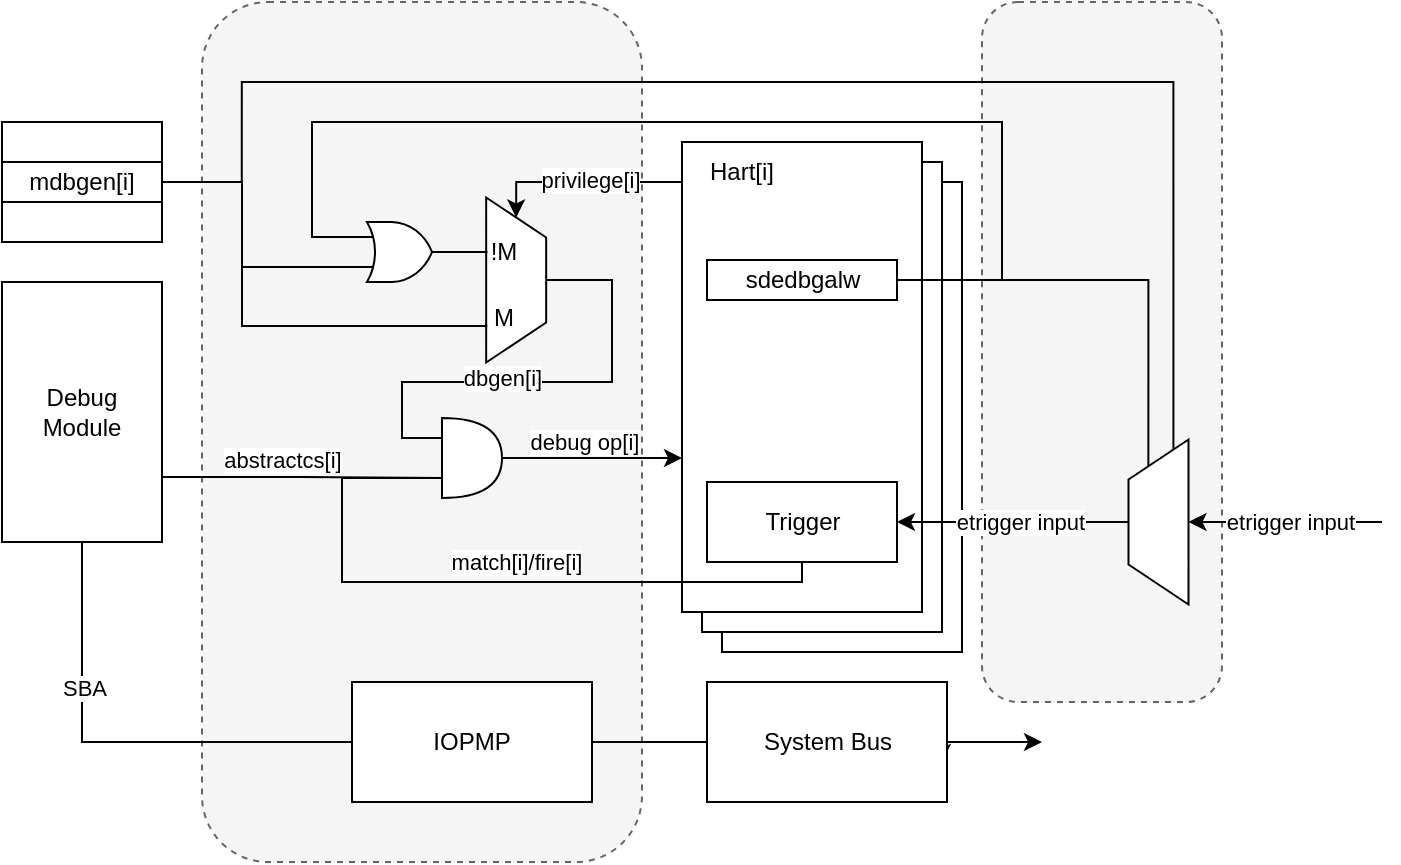 <mxfile version="24.1.0" type="device" pages="2">
  <diagram id="yzBdsYBkX4IGCt9tjfFi" name="Page-2">
    <mxGraphModel dx="1114" dy="846" grid="1" gridSize="10" guides="1" tooltips="1" connect="1" arrows="1" fold="1" page="1" pageScale="1" pageWidth="850" pageHeight="1100" math="0" shadow="0">
      <root>
        <mxCell id="0" />
        <mxCell id="1" parent="0" />
        <mxCell id="5kGYfxahbjPtnFIwZFcB-64" value="" style="rounded=1;whiteSpace=wrap;html=1;dashed=1;fillColor=#f5f5f5;fontColor=#333333;strokeColor=#666666;" parent="1" vertex="1">
          <mxGeometry x="620" y="240" width="120" height="350" as="geometry" />
        </mxCell>
        <mxCell id="5kGYfxahbjPtnFIwZFcB-47" value="" style="rounded=1;whiteSpace=wrap;html=1;dashed=1;fillColor=#f5f5f5;fontColor=#333333;strokeColor=#666666;" parent="1" vertex="1">
          <mxGeometry x="230" y="240" width="220" height="430" as="geometry" />
        </mxCell>
        <mxCell id="5kGYfxahbjPtnFIwZFcB-25" value="" style="rounded=0;whiteSpace=wrap;html=1;" parent="1" vertex="1">
          <mxGeometry x="490" y="330" width="120" height="235" as="geometry" />
        </mxCell>
        <mxCell id="5kGYfxahbjPtnFIwZFcB-24" value="" style="rounded=0;whiteSpace=wrap;html=1;" parent="1" vertex="1">
          <mxGeometry x="480" y="320" width="120" height="235" as="geometry" />
        </mxCell>
        <mxCell id="5kGYfxahbjPtnFIwZFcB-5" style="edgeStyle=orthogonalEdgeStyle;rounded=0;orthogonalLoop=1;jettySize=auto;html=1;exitX=0.5;exitY=1;exitDx=0;exitDy=0;entryX=0;entryY=0.5;entryDx=0;entryDy=0;endArrow=none;endFill=0;" parent="1" source="5kGYfxahbjPtnFIwZFcB-1" target="5kGYfxahbjPtnFIwZFcB-4" edge="1">
          <mxGeometry relative="1" as="geometry" />
        </mxCell>
        <mxCell id="5kGYfxahbjPtnFIwZFcB-6" value="SBA" style="edgeLabel;html=1;align=center;verticalAlign=middle;resizable=0;points=[];" parent="5kGYfxahbjPtnFIwZFcB-5" vertex="1" connectable="0">
          <mxGeometry x="-0.383" y="1" relative="1" as="geometry">
            <mxPoint as="offset" />
          </mxGeometry>
        </mxCell>
        <mxCell id="5kGYfxahbjPtnFIwZFcB-1" value="Debug &lt;br&gt;Module" style="rounded=0;whiteSpace=wrap;html=1;" parent="1" vertex="1">
          <mxGeometry x="130" y="380" width="80" height="130" as="geometry" />
        </mxCell>
        <mxCell id="5kGYfxahbjPtnFIwZFcB-2" value="" style="rounded=0;whiteSpace=wrap;html=1;" parent="1" vertex="1">
          <mxGeometry x="470" y="310" width="120" height="235" as="geometry" />
        </mxCell>
        <mxCell id="5kGYfxahbjPtnFIwZFcB-8" style="edgeStyle=orthogonalEdgeStyle;rounded=0;orthogonalLoop=1;jettySize=auto;html=1;exitX=1;exitY=0.5;exitDx=0;exitDy=0;entryX=0;entryY=0.5;entryDx=0;entryDy=0;endArrow=none;endFill=0;" parent="1" source="5kGYfxahbjPtnFIwZFcB-4" target="5kGYfxahbjPtnFIwZFcB-7" edge="1">
          <mxGeometry relative="1" as="geometry" />
        </mxCell>
        <mxCell id="5kGYfxahbjPtnFIwZFcB-4" value="IOPMP" style="rounded=0;whiteSpace=wrap;html=1;" parent="1" vertex="1">
          <mxGeometry x="305" y="580" width="120" height="60" as="geometry" />
        </mxCell>
        <mxCell id="5kGYfxahbjPtnFIwZFcB-9" style="edgeStyle=orthogonalEdgeStyle;rounded=0;orthogonalLoop=1;jettySize=auto;html=1;exitX=1;exitY=0.5;exitDx=0;exitDy=0;" parent="1" source="5kGYfxahbjPtnFIwZFcB-7" edge="1">
          <mxGeometry relative="1" as="geometry">
            <mxPoint x="600" y="620" as="targetPoint" />
          </mxGeometry>
        </mxCell>
        <mxCell id="5kGYfxahbjPtnFIwZFcB-48" style="edgeStyle=orthogonalEdgeStyle;rounded=0;orthogonalLoop=1;jettySize=auto;html=1;exitX=1;exitY=0.5;exitDx=0;exitDy=0;" parent="1" source="5kGYfxahbjPtnFIwZFcB-7" edge="1">
          <mxGeometry relative="1" as="geometry">
            <mxPoint x="650" y="610" as="targetPoint" />
          </mxGeometry>
        </mxCell>
        <mxCell id="5kGYfxahbjPtnFIwZFcB-7" value="System Bus" style="rounded=0;whiteSpace=wrap;html=1;" parent="1" vertex="1">
          <mxGeometry x="482.5" y="580" width="120" height="60" as="geometry" />
        </mxCell>
        <mxCell id="5kGYfxahbjPtnFIwZFcB-15" style="edgeStyle=orthogonalEdgeStyle;rounded=0;orthogonalLoop=1;jettySize=auto;html=1;exitX=0;exitY=0.75;exitDx=0;exitDy=0;exitPerimeter=0;endArrow=none;endFill=0;" parent="1" source="5kGYfxahbjPtnFIwZFcB-11" target="5kGYfxahbjPtnFIwZFcB-16" edge="1">
          <mxGeometry relative="1" as="geometry">
            <mxPoint x="280" y="430" as="targetPoint" />
            <Array as="points">
              <mxPoint x="250" y="373" />
              <mxPoint x="250" y="330" />
            </Array>
          </mxGeometry>
        </mxCell>
        <mxCell id="5kGYfxahbjPtnFIwZFcB-11" value="" style="verticalLabelPosition=bottom;shadow=0;dashed=0;align=center;html=1;verticalAlign=top;shape=mxgraph.electrical.logic_gates.logic_gate;operation=or;" parent="1" vertex="1">
          <mxGeometry x="305" y="350" width="50" height="30" as="geometry" />
        </mxCell>
        <mxCell id="5kGYfxahbjPtnFIwZFcB-12" value="sdedbgalw" style="rounded=0;whiteSpace=wrap;html=1;" parent="1" vertex="1">
          <mxGeometry x="482.5" y="369" width="95" height="20" as="geometry" />
        </mxCell>
        <mxCell id="5kGYfxahbjPtnFIwZFcB-16" value="" style="rounded=0;whiteSpace=wrap;html=1;" parent="1" vertex="1">
          <mxGeometry x="130" y="300" width="80" height="60" as="geometry" />
        </mxCell>
        <mxCell id="5kGYfxahbjPtnFIwZFcB-28" style="edgeStyle=orthogonalEdgeStyle;rounded=0;orthogonalLoop=1;jettySize=auto;html=1;exitX=0.5;exitY=1;exitDx=0;exitDy=0;endArrow=none;endFill=0;entryX=0;entryY=0.75;entryDx=0;entryDy=0;entryPerimeter=0;" parent="1" source="5kGYfxahbjPtnFIwZFcB-18" target="5kGYfxahbjPtnFIwZFcB-19" edge="1">
          <mxGeometry relative="1" as="geometry">
            <mxPoint x="280" y="470" as="targetPoint" />
            <Array as="points">
              <mxPoint x="530" y="530" />
              <mxPoint x="300" y="530" />
              <mxPoint x="300" y="478" />
            </Array>
          </mxGeometry>
        </mxCell>
        <mxCell id="5kGYfxahbjPtnFIwZFcB-31" value="match[i]/fire[i]" style="edgeLabel;html=1;align=center;verticalAlign=middle;resizable=0;points=[];" parent="5kGYfxahbjPtnFIwZFcB-28" vertex="1" connectable="0">
          <mxGeometry x="0.064" y="-1" relative="1" as="geometry">
            <mxPoint x="29" y="-9" as="offset" />
          </mxGeometry>
        </mxCell>
        <mxCell id="5kGYfxahbjPtnFIwZFcB-18" value="Trigger" style="rounded=0;whiteSpace=wrap;html=1;" parent="1" vertex="1">
          <mxGeometry x="482.5" y="480" width="95" height="40" as="geometry" />
        </mxCell>
        <mxCell id="5kGYfxahbjPtnFIwZFcB-44" style="edgeStyle=orthogonalEdgeStyle;rounded=0;orthogonalLoop=1;jettySize=auto;html=1;exitX=0;exitY=0.25;exitDx=0;exitDy=0;exitPerimeter=0;entryX=0.5;entryY=0;entryDx=0;entryDy=0;startArrow=none;startFill=0;endArrow=none;endFill=0;" parent="1" source="5kGYfxahbjPtnFIwZFcB-19" target="5kGYfxahbjPtnFIwZFcB-35" edge="1">
          <mxGeometry relative="1" as="geometry">
            <Array as="points">
              <mxPoint x="330" y="458" />
              <mxPoint x="330" y="430" />
              <mxPoint x="435" y="430" />
              <mxPoint x="435" y="379" />
            </Array>
          </mxGeometry>
        </mxCell>
        <mxCell id="5kGYfxahbjPtnFIwZFcB-45" value="dbgen[i]" style="edgeLabel;html=1;align=center;verticalAlign=middle;resizable=0;points=[];" parent="5kGYfxahbjPtnFIwZFcB-44" vertex="1" connectable="0">
          <mxGeometry x="-0.06" y="-1" relative="1" as="geometry">
            <mxPoint x="-14" y="-3" as="offset" />
          </mxGeometry>
        </mxCell>
        <mxCell id="5kGYfxahbjPtnFIwZFcB-19" value="" style="shape=or;whiteSpace=wrap;html=1;" parent="1" vertex="1">
          <mxGeometry x="350" y="448" width="30" height="40" as="geometry" />
        </mxCell>
        <mxCell id="5kGYfxahbjPtnFIwZFcB-21" style="edgeStyle=orthogonalEdgeStyle;rounded=0;orthogonalLoop=1;jettySize=auto;html=1;exitX=1;exitY=0.75;exitDx=0;exitDy=0;entryX=0;entryY=0.75;entryDx=0;entryDy=0;entryPerimeter=0;endArrow=none;endFill=0;" parent="1" source="5kGYfxahbjPtnFIwZFcB-1" target="5kGYfxahbjPtnFIwZFcB-19" edge="1">
          <mxGeometry relative="1" as="geometry" />
        </mxCell>
        <mxCell id="5kGYfxahbjPtnFIwZFcB-30" value="abstractcs[i]" style="edgeLabel;html=1;align=center;verticalAlign=middle;resizable=0;points=[];" parent="5kGYfxahbjPtnFIwZFcB-21" vertex="1" connectable="0">
          <mxGeometry x="-0.544" relative="1" as="geometry">
            <mxPoint x="28" y="-9" as="offset" />
          </mxGeometry>
        </mxCell>
        <mxCell id="5kGYfxahbjPtnFIwZFcB-23" style="edgeStyle=orthogonalEdgeStyle;rounded=0;orthogonalLoop=1;jettySize=auto;html=1;exitX=1;exitY=0.5;exitDx=0;exitDy=0;exitPerimeter=0;endArrow=classic;endFill=1;" parent="1" source="5kGYfxahbjPtnFIwZFcB-19" edge="1">
          <mxGeometry relative="1" as="geometry">
            <mxPoint x="470" y="468" as="targetPoint" />
            <Array as="points">
              <mxPoint x="470" y="468" />
            </Array>
          </mxGeometry>
        </mxCell>
        <mxCell id="pdJH-xAAWzPBDE_H963x-1" value="debug op[i]" style="edgeLabel;html=1;align=center;verticalAlign=middle;resizable=0;points=[];" parent="5kGYfxahbjPtnFIwZFcB-23" vertex="1" connectable="0">
          <mxGeometry x="-0.194" relative="1" as="geometry">
            <mxPoint x="4" y="-8" as="offset" />
          </mxGeometry>
        </mxCell>
        <mxCell id="5kGYfxahbjPtnFIwZFcB-46" style="edgeStyle=orthogonalEdgeStyle;rounded=0;orthogonalLoop=1;jettySize=auto;html=1;exitX=0;exitY=0.25;exitDx=0;exitDy=0;entryX=0;entryY=0.5;entryDx=0;entryDy=0;" parent="1" source="5kGYfxahbjPtnFIwZFcB-26" target="5kGYfxahbjPtnFIwZFcB-35" edge="1">
          <mxGeometry relative="1" as="geometry">
            <Array as="points">
              <mxPoint x="470" y="330" />
              <mxPoint x="387" y="330" />
            </Array>
          </mxGeometry>
        </mxCell>
        <mxCell id="5kGYfxahbjPtnFIwZFcB-49" value="privilege[i]" style="edgeLabel;html=1;align=center;verticalAlign=middle;resizable=0;points=[];" parent="5kGYfxahbjPtnFIwZFcB-46" vertex="1" connectable="0">
          <mxGeometry x="0.034" y="-1" relative="1" as="geometry">
            <mxPoint as="offset" />
          </mxGeometry>
        </mxCell>
        <mxCell id="5kGYfxahbjPtnFIwZFcB-26" value="Hart[i]" style="text;html=1;align=center;verticalAlign=middle;whiteSpace=wrap;rounded=0;" parent="1" vertex="1">
          <mxGeometry x="470" y="310" width="60" height="30" as="geometry" />
        </mxCell>
        <mxCell id="5kGYfxahbjPtnFIwZFcB-27" style="edgeStyle=orthogonalEdgeStyle;rounded=0;orthogonalLoop=1;jettySize=auto;html=1;exitX=1;exitY=0.5;exitDx=0;exitDy=0;entryX=0;entryY=0.25;entryDx=0;entryDy=0;entryPerimeter=0;endArrow=none;endFill=0;" parent="1" source="5kGYfxahbjPtnFIwZFcB-12" target="5kGYfxahbjPtnFIwZFcB-11" edge="1">
          <mxGeometry relative="1" as="geometry">
            <Array as="points">
              <mxPoint x="630" y="379" />
              <mxPoint x="630" y="300" />
              <mxPoint x="285" y="300" />
              <mxPoint x="285" y="358" />
            </Array>
          </mxGeometry>
        </mxCell>
        <mxCell id="5kGYfxahbjPtnFIwZFcB-38" value="" style="group" parent="1" vertex="1" connectable="0">
          <mxGeometry x="355" y="334" width="57.5" height="90" as="geometry" />
        </mxCell>
        <mxCell id="5kGYfxahbjPtnFIwZFcB-35" value="" style="shape=trapezoid;perimeter=trapezoidPerimeter;whiteSpace=wrap;html=1;fixedSize=1;rotation=90;" parent="5kGYfxahbjPtnFIwZFcB-38" vertex="1">
          <mxGeometry x="-9.167" y="30" width="82.5" height="30" as="geometry" />
        </mxCell>
        <mxCell id="5kGYfxahbjPtnFIwZFcB-36" value="!M" style="text;html=1;align=center;verticalAlign=middle;whiteSpace=wrap;rounded=0;" parent="5kGYfxahbjPtnFIwZFcB-38" vertex="1">
          <mxGeometry x="-4.5" y="16" width="60" height="30" as="geometry" />
        </mxCell>
        <mxCell id="5kGYfxahbjPtnFIwZFcB-37" value="M" style="text;html=1;align=center;verticalAlign=middle;whiteSpace=wrap;rounded=0;" parent="5kGYfxahbjPtnFIwZFcB-38" vertex="1">
          <mxGeometry x="-4.5" y="49" width="60" height="30" as="geometry" />
        </mxCell>
        <mxCell id="5kGYfxahbjPtnFIwZFcB-40" style="edgeStyle=orthogonalEdgeStyle;rounded=0;orthogonalLoop=1;jettySize=auto;html=1;exitX=1;exitY=0.5;exitDx=0;exitDy=0;exitPerimeter=0;entryX=0.341;entryY=0.981;entryDx=0;entryDy=0;entryPerimeter=0;endArrow=none;endFill=0;" parent="1" source="5kGYfxahbjPtnFIwZFcB-11" target="5kGYfxahbjPtnFIwZFcB-35" edge="1">
          <mxGeometry relative="1" as="geometry" />
        </mxCell>
        <mxCell id="5kGYfxahbjPtnFIwZFcB-42" style="edgeStyle=orthogonalEdgeStyle;rounded=0;orthogonalLoop=1;jettySize=auto;html=1;entryX=0;entryY=0.75;entryDx=0;entryDy=0;entryPerimeter=0;endArrow=none;endFill=0;exitX=0.764;exitY=1.001;exitDx=0;exitDy=0;exitPerimeter=0;" parent="1" source="5kGYfxahbjPtnFIwZFcB-35" edge="1">
          <mxGeometry relative="1" as="geometry">
            <mxPoint x="302" y="372.5" as="targetPoint" />
            <mxPoint x="370" y="400" as="sourcePoint" />
            <Array as="points">
              <mxPoint x="372" y="402" />
              <mxPoint x="250" y="402" />
              <mxPoint x="250" y="373" />
            </Array>
          </mxGeometry>
        </mxCell>
        <mxCell id="5kGYfxahbjPtnFIwZFcB-52" value="mdbgen[i]" style="rounded=0;whiteSpace=wrap;html=1;" parent="1" vertex="1">
          <mxGeometry x="130" y="320" width="80" height="20" as="geometry" />
        </mxCell>
        <mxCell id="5kGYfxahbjPtnFIwZFcB-53" value="" style="rounded=0;whiteSpace=wrap;html=1;" parent="1" vertex="1">
          <mxGeometry x="130" y="300" width="80" height="20" as="geometry" />
        </mxCell>
        <mxCell id="5kGYfxahbjPtnFIwZFcB-54" value="" style="rounded=0;whiteSpace=wrap;html=1;" parent="1" vertex="1">
          <mxGeometry x="130" y="340" width="80" height="20" as="geometry" />
        </mxCell>
        <mxCell id="7-t_SaUqh4x_xhmtyNzG-1" style="edgeStyle=orthogonalEdgeStyle;rounded=0;orthogonalLoop=1;jettySize=auto;html=1;exitX=1;exitY=0.25;exitDx=0;exitDy=0;endArrow=none;endFill=0;startArrow=classic;startFill=1;" parent="1" edge="1">
          <mxGeometry relative="1" as="geometry">
            <mxPoint x="630" y="379" as="targetPoint" />
            <mxPoint x="703.186" y="486.128" as="sourcePoint" />
            <Array as="points">
              <mxPoint x="703" y="379" />
            </Array>
          </mxGeometry>
        </mxCell>
        <mxCell id="7-t_SaUqh4x_xhmtyNzG-2" style="edgeStyle=orthogonalEdgeStyle;rounded=0;orthogonalLoop=1;jettySize=auto;html=1;exitX=1;exitY=0.75;exitDx=0;exitDy=0;endArrow=none;endFill=0;startArrow=classic;startFill=1;" parent="1" edge="1">
          <mxGeometry relative="1" as="geometry">
            <mxPoint x="249.889" y="330" as="targetPoint" />
            <mxPoint x="715.719" y="479.44" as="sourcePoint" />
            <Array as="points">
              <mxPoint x="716" y="280" />
              <mxPoint x="250" y="280" />
            </Array>
          </mxGeometry>
        </mxCell>
        <mxCell id="7-t_SaUqh4x_xhmtyNzG-3" style="edgeStyle=orthogonalEdgeStyle;rounded=0;orthogonalLoop=1;jettySize=auto;html=1;entryX=1;entryY=0.5;entryDx=0;entryDy=0;" parent="1" source="5kGYfxahbjPtnFIwZFcB-57" target="5kGYfxahbjPtnFIwZFcB-18" edge="1">
          <mxGeometry relative="1" as="geometry" />
        </mxCell>
        <mxCell id="7-t_SaUqh4x_xhmtyNzG-4" value="etrigger input" style="edgeLabel;html=1;align=center;verticalAlign=middle;resizable=0;points=[];" parent="7-t_SaUqh4x_xhmtyNzG-3" vertex="1" connectable="0">
          <mxGeometry x="0.116" relative="1" as="geometry">
            <mxPoint x="10" as="offset" />
          </mxGeometry>
        </mxCell>
        <mxCell id="5kGYfxahbjPtnFIwZFcB-57" value="" style="shape=trapezoid;perimeter=trapezoidPerimeter;whiteSpace=wrap;html=1;fixedSize=1;rotation=-90;" parent="1" vertex="1">
          <mxGeometry x="667.003" y="485" width="82.5" height="30" as="geometry" />
        </mxCell>
        <mxCell id="7-t_SaUqh4x_xhmtyNzG-5" value="" style="endArrow=classic;html=1;rounded=0;entryX=0.5;entryY=1;entryDx=0;entryDy=0;" parent="1" target="5kGYfxahbjPtnFIwZFcB-57" edge="1">
          <mxGeometry width="50" height="50" relative="1" as="geometry">
            <mxPoint x="820" y="500" as="sourcePoint" />
            <mxPoint x="470" y="380" as="targetPoint" />
          </mxGeometry>
        </mxCell>
        <mxCell id="7-t_SaUqh4x_xhmtyNzG-6" value="etrigger input" style="edgeLabel;html=1;align=center;verticalAlign=middle;resizable=0;points=[];" parent="7-t_SaUqh4x_xhmtyNzG-5" vertex="1" connectable="0">
          <mxGeometry x="0.406" relative="1" as="geometry">
            <mxPoint x="22" as="offset" />
          </mxGeometry>
        </mxCell>
      </root>
    </mxGraphModel>
  </diagram>
  <diagram id="UIlxzOZdtFUtSLtemyhW" name="Page-3">
    <mxGraphModel dx="1114" dy="846" grid="1" gridSize="10" guides="1" tooltips="1" connect="1" arrows="1" fold="1" page="1" pageScale="1" pageWidth="850" pageHeight="1100" math="0" shadow="0">
      <root>
        <mxCell id="0" />
        <mxCell id="1" parent="0" />
        <mxCell id="PZXsd9hmSBtfDxLOXdQ2-1" value="" style="rounded=1;whiteSpace=wrap;html=1;dashed=1;fillColor=#f5f5f5;fontColor=#333333;strokeColor=#666666;" parent="1" vertex="1">
          <mxGeometry x="229" y="256" width="230" height="264" as="geometry" />
        </mxCell>
        <mxCell id="UDCp61fQdgIPTz9MCS0r-1" value="" style="rounded=0;whiteSpace=wrap;html=1;" parent="1" vertex="1">
          <mxGeometry x="490" y="330" width="120" height="235" as="geometry" />
        </mxCell>
        <mxCell id="UDCp61fQdgIPTz9MCS0r-2" value="" style="rounded=0;whiteSpace=wrap;html=1;" parent="1" vertex="1">
          <mxGeometry x="480" y="320" width="120" height="235" as="geometry" />
        </mxCell>
        <mxCell id="UDCp61fQdgIPTz9MCS0r-5" value="Trace encoder[i]" style="rounded=0;whiteSpace=wrap;html=1;" parent="1" vertex="1">
          <mxGeometry x="130" y="380" width="80" height="130" as="geometry" />
        </mxCell>
        <mxCell id="UDCp61fQdgIPTz9MCS0r-6" value="" style="rounded=0;whiteSpace=wrap;html=1;" parent="1" vertex="1">
          <mxGeometry x="470" y="310" width="120" height="235" as="geometry" />
        </mxCell>
        <mxCell id="UDCp61fQdgIPTz9MCS0r-12" style="edgeStyle=orthogonalEdgeStyle;rounded=0;orthogonalLoop=1;jettySize=auto;html=1;exitX=0;exitY=0.75;exitDx=0;exitDy=0;exitPerimeter=0;endArrow=none;endFill=0;" parent="1" source="UDCp61fQdgIPTz9MCS0r-13" target="UDCp61fQdgIPTz9MCS0r-15" edge="1">
          <mxGeometry relative="1" as="geometry">
            <mxPoint x="280" y="430" as="targetPoint" />
            <Array as="points">
              <mxPoint x="250" y="373" />
              <mxPoint x="250" y="330" />
            </Array>
          </mxGeometry>
        </mxCell>
        <mxCell id="UDCp61fQdgIPTz9MCS0r-13" value="" style="verticalLabelPosition=bottom;shadow=0;dashed=0;align=center;html=1;verticalAlign=top;shape=mxgraph.electrical.logic_gates.logic_gate;operation=or;" parent="1" vertex="1">
          <mxGeometry x="305" y="350" width="50" height="30" as="geometry" />
        </mxCell>
        <mxCell id="UDCp61fQdgIPTz9MCS0r-14" value="sdetrcalw" style="rounded=0;whiteSpace=wrap;html=1;" parent="1" vertex="1">
          <mxGeometry x="482.5" y="369" width="95" height="20" as="geometry" />
        </mxCell>
        <mxCell id="UDCp61fQdgIPTz9MCS0r-15" value="" style="rounded=0;whiteSpace=wrap;html=1;" parent="1" vertex="1">
          <mxGeometry x="130" y="300" width="80" height="60" as="geometry" />
        </mxCell>
        <mxCell id="UDCp61fQdgIPTz9MCS0r-19" style="edgeStyle=orthogonalEdgeStyle;rounded=0;orthogonalLoop=1;jettySize=auto;html=1;entryX=0.5;entryY=0;entryDx=0;entryDy=0;startArrow=none;startFill=0;endArrow=none;endFill=0;exitX=0;exitY=0.75;exitDx=0;exitDy=0;exitPerimeter=0;" parent="1" source="UDCp61fQdgIPTz9MCS0r-21" target="UDCp61fQdgIPTz9MCS0r-30" edge="1">
          <mxGeometry relative="1" as="geometry">
            <Array as="points">
              <mxPoint x="430" y="440" />
              <mxPoint x="430" y="379" />
            </Array>
            <mxPoint x="300" y="430" as="sourcePoint" />
          </mxGeometry>
        </mxCell>
        <mxCell id="UDCp61fQdgIPTz9MCS0r-20" value="trcen[i]" style="edgeLabel;html=1;align=center;verticalAlign=middle;resizable=0;points=[];" parent="UDCp61fQdgIPTz9MCS0r-19" vertex="1" connectable="0">
          <mxGeometry x="-0.06" y="-1" relative="1" as="geometry">
            <mxPoint x="-6" y="-7" as="offset" />
          </mxGeometry>
        </mxCell>
        <mxCell id="UDCp61fQdgIPTz9MCS0r-21" value="" style="shape=or;whiteSpace=wrap;html=1;rotation=-180;" parent="1" vertex="1">
          <mxGeometry x="340" y="430" width="30" height="40" as="geometry" />
        </mxCell>
        <mxCell id="UDCp61fQdgIPTz9MCS0r-25" style="edgeStyle=orthogonalEdgeStyle;rounded=0;orthogonalLoop=1;jettySize=auto;html=1;exitX=0;exitY=0.25;exitDx=0;exitDy=0;entryX=0;entryY=0.5;entryDx=0;entryDy=0;" parent="1" source="UDCp61fQdgIPTz9MCS0r-27" target="UDCp61fQdgIPTz9MCS0r-30" edge="1">
          <mxGeometry relative="1" as="geometry">
            <Array as="points">
              <mxPoint x="470" y="330" />
              <mxPoint x="387" y="330" />
            </Array>
          </mxGeometry>
        </mxCell>
        <mxCell id="UDCp61fQdgIPTz9MCS0r-26" value="privilege[i]" style="edgeLabel;html=1;align=center;verticalAlign=middle;resizable=0;points=[];" parent="UDCp61fQdgIPTz9MCS0r-25" vertex="1" connectable="0">
          <mxGeometry x="0.034" y="-1" relative="1" as="geometry">
            <mxPoint as="offset" />
          </mxGeometry>
        </mxCell>
        <mxCell id="UDCp61fQdgIPTz9MCS0r-27" value="Hart[i]" style="text;html=1;align=center;verticalAlign=middle;whiteSpace=wrap;rounded=0;" parent="1" vertex="1">
          <mxGeometry x="470" y="310" width="60" height="30" as="geometry" />
        </mxCell>
        <mxCell id="UDCp61fQdgIPTz9MCS0r-28" style="edgeStyle=orthogonalEdgeStyle;rounded=0;orthogonalLoop=1;jettySize=auto;html=1;exitX=1;exitY=0.5;exitDx=0;exitDy=0;entryX=0;entryY=0.25;entryDx=0;entryDy=0;entryPerimeter=0;endArrow=none;endFill=0;" parent="1" source="UDCp61fQdgIPTz9MCS0r-14" target="UDCp61fQdgIPTz9MCS0r-13" edge="1">
          <mxGeometry relative="1" as="geometry">
            <Array as="points">
              <mxPoint x="630" y="379" />
              <mxPoint x="630" y="300" />
              <mxPoint x="285" y="300" />
              <mxPoint x="285" y="358" />
            </Array>
          </mxGeometry>
        </mxCell>
        <mxCell id="UDCp61fQdgIPTz9MCS0r-29" value="" style="group" parent="1" vertex="1" connectable="0">
          <mxGeometry x="355" y="334" width="57.5" height="90" as="geometry" />
        </mxCell>
        <mxCell id="UDCp61fQdgIPTz9MCS0r-30" value="" style="shape=trapezoid;perimeter=trapezoidPerimeter;whiteSpace=wrap;html=1;fixedSize=1;rotation=90;" parent="UDCp61fQdgIPTz9MCS0r-29" vertex="1">
          <mxGeometry x="-9.167" y="30" width="82.5" height="30" as="geometry" />
        </mxCell>
        <mxCell id="UDCp61fQdgIPTz9MCS0r-31" value="!M" style="text;html=1;align=center;verticalAlign=middle;whiteSpace=wrap;rounded=0;" parent="UDCp61fQdgIPTz9MCS0r-29" vertex="1">
          <mxGeometry x="-4.5" y="16" width="60" height="30" as="geometry" />
        </mxCell>
        <mxCell id="UDCp61fQdgIPTz9MCS0r-32" value="M" style="text;html=1;align=center;verticalAlign=middle;whiteSpace=wrap;rounded=0;" parent="UDCp61fQdgIPTz9MCS0r-29" vertex="1">
          <mxGeometry x="-4.5" y="49" width="60" height="30" as="geometry" />
        </mxCell>
        <mxCell id="UDCp61fQdgIPTz9MCS0r-33" style="edgeStyle=orthogonalEdgeStyle;rounded=0;orthogonalLoop=1;jettySize=auto;html=1;exitX=1;exitY=0.5;exitDx=0;exitDy=0;exitPerimeter=0;entryX=0.341;entryY=0.981;entryDx=0;entryDy=0;entryPerimeter=0;endArrow=none;endFill=0;" parent="1" source="UDCp61fQdgIPTz9MCS0r-13" target="UDCp61fQdgIPTz9MCS0r-30" edge="1">
          <mxGeometry relative="1" as="geometry" />
        </mxCell>
        <mxCell id="UDCp61fQdgIPTz9MCS0r-34" style="edgeStyle=orthogonalEdgeStyle;rounded=0;orthogonalLoop=1;jettySize=auto;html=1;entryX=0;entryY=0.75;entryDx=0;entryDy=0;entryPerimeter=0;endArrow=none;endFill=0;exitX=0.764;exitY=1.001;exitDx=0;exitDy=0;exitPerimeter=0;" parent="1" source="UDCp61fQdgIPTz9MCS0r-30" edge="1">
          <mxGeometry relative="1" as="geometry">
            <mxPoint x="302" y="372.5" as="targetPoint" />
            <mxPoint x="370" y="400" as="sourcePoint" />
            <Array as="points">
              <mxPoint x="372" y="402" />
              <mxPoint x="250" y="402" />
              <mxPoint x="250" y="373" />
            </Array>
          </mxGeometry>
        </mxCell>
        <mxCell id="UDCp61fQdgIPTz9MCS0r-35" value="mtrcen[i]" style="rounded=0;whiteSpace=wrap;html=1;" parent="1" vertex="1">
          <mxGeometry x="130" y="320" width="80" height="20" as="geometry" />
        </mxCell>
        <mxCell id="UDCp61fQdgIPTz9MCS0r-36" value="" style="rounded=0;whiteSpace=wrap;html=1;" parent="1" vertex="1">
          <mxGeometry x="130" y="300" width="80" height="20" as="geometry" />
        </mxCell>
        <mxCell id="UDCp61fQdgIPTz9MCS0r-37" value="" style="rounded=0;whiteSpace=wrap;html=1;" parent="1" vertex="1">
          <mxGeometry x="130" y="340" width="80" height="20" as="geometry" />
        </mxCell>
        <mxCell id="GbtCg3jwWPSh3iAjcVzU-2" style="edgeStyle=orthogonalEdgeStyle;rounded=0;orthogonalLoop=1;jettySize=auto;html=1;exitX=0;exitY=0.25;exitDx=0;exitDy=0;exitPerimeter=0;endArrow=none;endFill=0;entryX=0;entryY=0.5;entryDx=0;entryDy=0;" parent="1" source="UDCp61fQdgIPTz9MCS0r-21" target="GbtCg3jwWPSh3iAjcVzU-50" edge="1">
          <mxGeometry relative="1" as="geometry">
            <mxPoint x="470" y="460" as="targetPoint" />
          </mxGeometry>
        </mxCell>
        <mxCell id="GbtCg3jwWPSh3iAjcVzU-3" style="edgeStyle=orthogonalEdgeStyle;rounded=0;orthogonalLoop=1;jettySize=auto;html=1;exitX=1;exitY=0.5;exitDx=0;exitDy=0;exitPerimeter=0;entryX=1.019;entryY=0.546;entryDx=0;entryDy=0;entryPerimeter=0;" parent="1" source="UDCp61fQdgIPTz9MCS0r-21" target="UDCp61fQdgIPTz9MCS0r-5" edge="1">
          <mxGeometry relative="1" as="geometry" />
        </mxCell>
        <mxCell id="GbtCg3jwWPSh3iAjcVzU-4" value="!sec_check[i]" style="edgeLabel;html=1;align=center;verticalAlign=middle;resizable=0;points=[];" parent="GbtCg3jwWPSh3iAjcVzU-3" vertex="1" connectable="0">
          <mxGeometry x="0.073" relative="1" as="geometry">
            <mxPoint x="9" as="offset" />
          </mxGeometry>
        </mxCell>
        <mxCell id="GbtCg3jwWPSh3iAjcVzU-50" value="Trace egress" style="rounded=0;whiteSpace=wrap;html=1;" parent="1" vertex="1">
          <mxGeometry x="482.5" y="450" width="95" height="20" as="geometry" />
        </mxCell>
      </root>
    </mxGraphModel>
  </diagram>
</mxfile>
